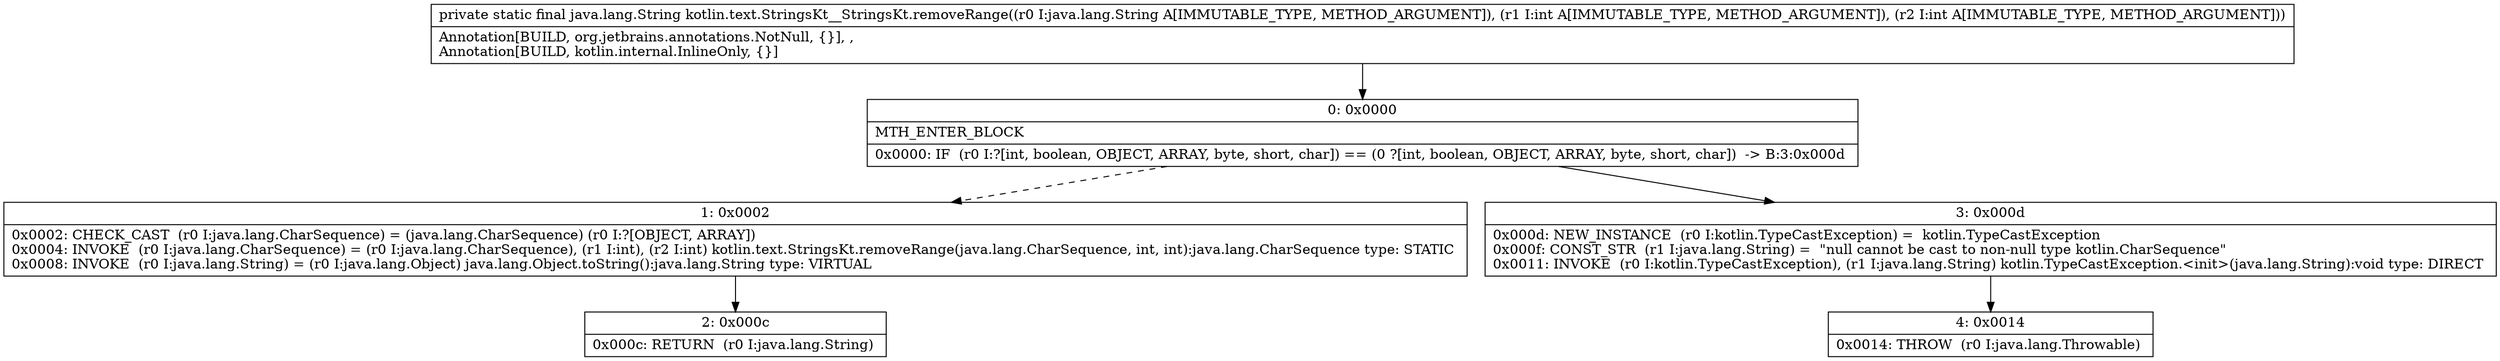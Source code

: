 digraph "CFG forkotlin.text.StringsKt__StringsKt.removeRange(Ljava\/lang\/String;II)Ljava\/lang\/String;" {
Node_0 [shape=record,label="{0\:\ 0x0000|MTH_ENTER_BLOCK\l|0x0000: IF  (r0 I:?[int, boolean, OBJECT, ARRAY, byte, short, char]) == (0 ?[int, boolean, OBJECT, ARRAY, byte, short, char])  \-\> B:3:0x000d \l}"];
Node_1 [shape=record,label="{1\:\ 0x0002|0x0002: CHECK_CAST  (r0 I:java.lang.CharSequence) = (java.lang.CharSequence) (r0 I:?[OBJECT, ARRAY]) \l0x0004: INVOKE  (r0 I:java.lang.CharSequence) = (r0 I:java.lang.CharSequence), (r1 I:int), (r2 I:int) kotlin.text.StringsKt.removeRange(java.lang.CharSequence, int, int):java.lang.CharSequence type: STATIC \l0x0008: INVOKE  (r0 I:java.lang.String) = (r0 I:java.lang.Object) java.lang.Object.toString():java.lang.String type: VIRTUAL \l}"];
Node_2 [shape=record,label="{2\:\ 0x000c|0x000c: RETURN  (r0 I:java.lang.String) \l}"];
Node_3 [shape=record,label="{3\:\ 0x000d|0x000d: NEW_INSTANCE  (r0 I:kotlin.TypeCastException) =  kotlin.TypeCastException \l0x000f: CONST_STR  (r1 I:java.lang.String) =  \"null cannot be cast to non\-null type kotlin.CharSequence\" \l0x0011: INVOKE  (r0 I:kotlin.TypeCastException), (r1 I:java.lang.String) kotlin.TypeCastException.\<init\>(java.lang.String):void type: DIRECT \l}"];
Node_4 [shape=record,label="{4\:\ 0x0014|0x0014: THROW  (r0 I:java.lang.Throwable) \l}"];
MethodNode[shape=record,label="{private static final java.lang.String kotlin.text.StringsKt__StringsKt.removeRange((r0 I:java.lang.String A[IMMUTABLE_TYPE, METHOD_ARGUMENT]), (r1 I:int A[IMMUTABLE_TYPE, METHOD_ARGUMENT]), (r2 I:int A[IMMUTABLE_TYPE, METHOD_ARGUMENT]))  | Annotation[BUILD, org.jetbrains.annotations.NotNull, \{\}], , \lAnnotation[BUILD, kotlin.internal.InlineOnly, \{\}]\l}"];
MethodNode -> Node_0;
Node_0 -> Node_1[style=dashed];
Node_0 -> Node_3;
Node_1 -> Node_2;
Node_3 -> Node_4;
}

